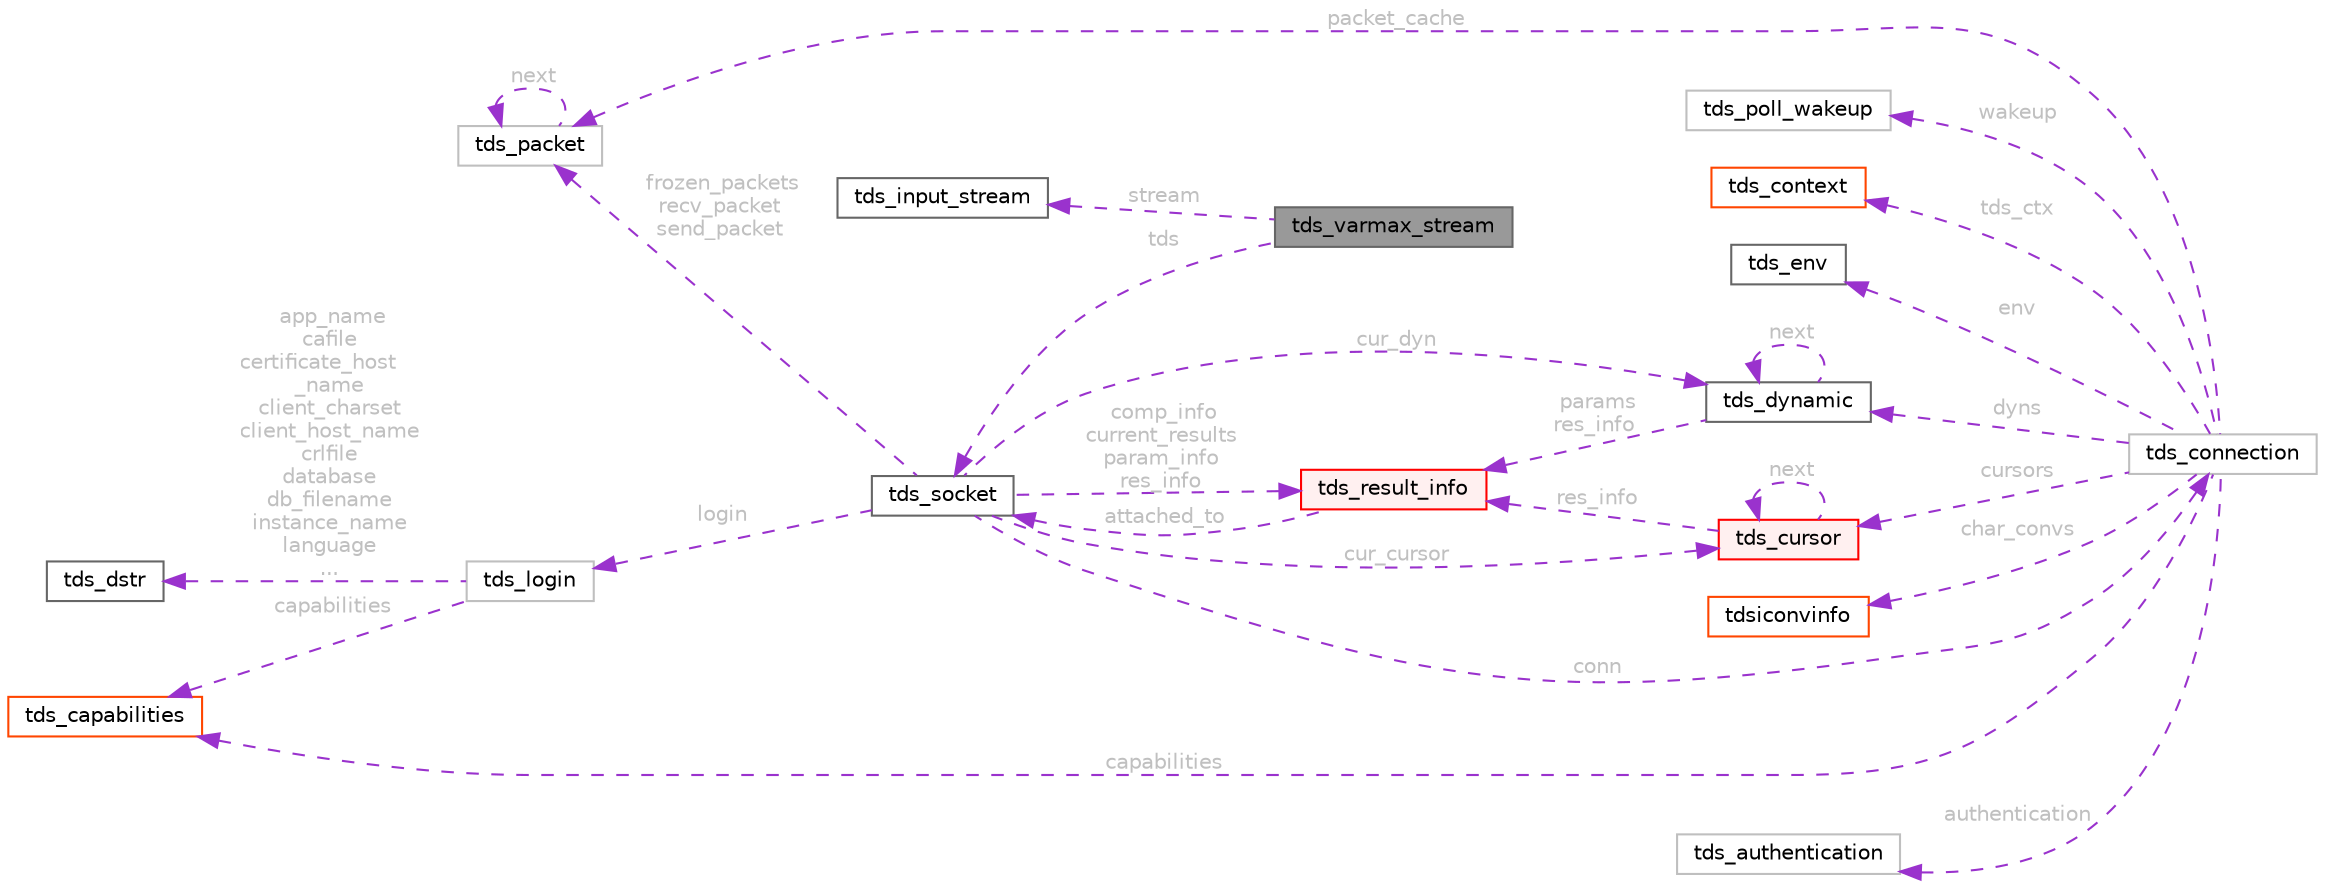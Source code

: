 digraph "tds_varmax_stream"
{
 // LATEX_PDF_SIZE
  bgcolor="transparent";
  edge [fontname=Helvetica,fontsize=10,labelfontname=Helvetica,labelfontsize=10];
  node [fontname=Helvetica,fontsize=10,shape=box,height=0.2,width=0.4];
  rankdir="LR";
  Node1 [id="Node000001",label="tds_varmax_stream",height=0.2,width=0.4,color="gray40", fillcolor="grey60", style="filled", fontcolor="black",tooltip=" "];
  Node2 -> Node1 [id="edge1_Node000001_Node000002",dir="back",color="darkorchid3",style="dashed",tooltip=" ",label=" stream",fontcolor="grey" ];
  Node2 [id="Node000002",label="tds_input_stream",height=0.2,width=0.4,color="gray40", fillcolor="white", style="filled",URL="$a01162.html",tooltip="define a stream of data used for input"];
  Node3 -> Node1 [id="edge2_Node000001_Node000003",dir="back",color="darkorchid3",style="dashed",tooltip=" ",label=" tds",fontcolor="grey" ];
  Node3 [id="Node000003",label="tds_socket",height=0.2,width=0.4,color="gray40", fillcolor="white", style="filled",URL="$a01310.html",tooltip="Information for a server connection."];
  Node4 -> Node3 [id="edge3_Node000003_Node000004",dir="back",color="darkorchid3",style="dashed",tooltip=" ",label=" conn",fontcolor="grey" ];
  Node4 [id="Node000004",label="tds_connection",height=0.2,width=0.4,color="grey75", fillcolor="white", style="filled",URL="$a01306.html",tooltip=" "];
  Node5 -> Node4 [id="edge4_Node000004_Node000005",dir="back",color="darkorchid3",style="dashed",tooltip=" ",label=" wakeup",fontcolor="grey" ];
  Node5 [id="Node000005",label="tds_poll_wakeup",height=0.2,width=0.4,color="grey75", fillcolor="white", style="filled",URL="$a01302.html",tooltip=" "];
  Node6 -> Node4 [id="edge5_Node000004_Node000006",dir="back",color="darkorchid3",style="dashed",tooltip=" ",label=" tds_ctx",fontcolor="grey" ];
  Node6 [id="Node000006",label="tds_context",height=0.2,width=0.4,color="orangered", fillcolor="white", style="filled",URL="$a01290.html",tooltip=" "];
  Node8 -> Node4 [id="edge6_Node000004_Node000008",dir="back",color="darkorchid3",style="dashed",tooltip=" ",label=" env",fontcolor="grey" ];
  Node8 [id="Node000008",label="tds_env",height=0.2,width=0.4,color="gray40", fillcolor="white", style="filled",URL="$a01278.html",tooltip="Current environment as reported by the server."];
  Node9 -> Node4 [id="edge7_Node000004_Node000009",dir="back",color="darkorchid3",style="dashed",tooltip=" ",label=" cursors",fontcolor="grey" ];
  Node9 [id="Node000009",label="tds_cursor",height=0.2,width=0.4,color="red", fillcolor="#FFF0F0", style="filled",URL="$a01274.html",tooltip="Holds information about a cursor."];
  Node9 -> Node9 [id="edge8_Node000009_Node000009",dir="back",color="darkorchid3",style="dashed",tooltip=" ",label=" next",fontcolor="grey" ];
  Node11 -> Node9 [id="edge9_Node000009_Node000011",dir="back",color="darkorchid3",style="dashed",tooltip=" ",label=" res_info",fontcolor="grey" ];
  Node11 [id="Node000011",label="tds_result_info",height=0.2,width=0.4,color="red", fillcolor="#FFF0F0", style="filled",URL="$a01258.html",tooltip="Hold information for any results."];
  Node3 -> Node11 [id="edge10_Node000011_Node000003",dir="back",color="darkorchid3",style="dashed",tooltip=" ",label=" attached_to",fontcolor="grey" ];
  Node20 -> Node4 [id="edge11_Node000004_Node000020",dir="back",color="darkorchid3",style="dashed",tooltip=" ",label=" dyns",fontcolor="grey" ];
  Node20 [id="Node000020",label="tds_dynamic",height=0.2,width=0.4,color="gray40", fillcolor="white", style="filled",URL="$a01282.html",tooltip="Holds information for a dynamic (also called prepared) query."];
  Node20 -> Node20 [id="edge12_Node000020_Node000020",dir="back",color="darkorchid3",style="dashed",tooltip=" ",label=" next",fontcolor="grey" ];
  Node11 -> Node20 [id="edge13_Node000020_Node000011",dir="back",color="darkorchid3",style="dashed",tooltip=" ",label=" params\nres_info",fontcolor="grey" ];
  Node14 -> Node4 [id="edge14_Node000004_Node000014",dir="back",color="darkorchid3",style="dashed",tooltip=" ",label=" char_convs",fontcolor="grey" ];
  Node14 [id="Node000014",label="tdsiconvinfo",height=0.2,width=0.4,color="orangered", fillcolor="white", style="filled",URL="$a01050.html",tooltip=" "];
  Node21 -> Node4 [id="edge15_Node000004_Node000021",dir="back",color="darkorchid3",style="dashed",tooltip=" ",label=" capabilities",fontcolor="grey" ];
  Node21 [id="Node000021",label="tds_capabilities",height=0.2,width=0.4,color="orangered", fillcolor="white", style="filled",URL="$a01214.html",tooltip=" "];
  Node23 -> Node4 [id="edge16_Node000004_Node000023",dir="back",color="darkorchid3",style="dashed",tooltip=" ",label=" packet_cache",fontcolor="grey" ];
  Node23 [id="Node000023",label="tds_packet",height=0.2,width=0.4,color="grey75", fillcolor="white", style="filled",URL="$a01298.html",tooltip=" "];
  Node23 -> Node23 [id="edge17_Node000023_Node000023",dir="back",color="darkorchid3",style="dashed",tooltip=" ",label=" next",fontcolor="grey" ];
  Node24 -> Node4 [id="edge18_Node000004_Node000024",dir="back",color="darkorchid3",style="dashed",tooltip=" ",label=" authentication",fontcolor="grey" ];
  Node24 [id="Node000024",label="tds_authentication",height=0.2,width=0.4,color="grey75", fillcolor="white", style="filled",URL="$a01294.html",tooltip=" "];
  Node23 -> Node3 [id="edge19_Node000003_Node000023",dir="back",color="darkorchid3",style="dashed",tooltip=" ",label=" frozen_packets\nrecv_packet\nsend_packet",fontcolor="grey" ];
  Node11 -> Node3 [id="edge20_Node000003_Node000011",dir="back",color="darkorchid3",style="dashed",tooltip=" ",label=" comp_info\ncurrent_results\nparam_info\nres_info",fontcolor="grey" ];
  Node9 -> Node3 [id="edge21_Node000003_Node000009",dir="back",color="darkorchid3",style="dashed",tooltip=" ",label=" cur_cursor",fontcolor="grey" ];
  Node20 -> Node3 [id="edge22_Node000003_Node000020",dir="back",color="darkorchid3",style="dashed",tooltip=" ",label=" cur_dyn",fontcolor="grey" ];
  Node25 -> Node3 [id="edge23_Node000003_Node000025",dir="back",color="darkorchid3",style="dashed",tooltip=" ",label=" login",fontcolor="grey" ];
  Node25 [id="Node000025",label="tds_login",height=0.2,width=0.4,color="grey75", fillcolor="white", style="filled",URL="$a01218.html",tooltip=" "];
  Node18 -> Node25 [id="edge24_Node000025_Node000018",dir="back",color="darkorchid3",style="dashed",tooltip=" ",label=" app_name\ncafile\ncertificate_host\l_name\nclient_charset\nclient_host_name\ncrlfile\ndatabase\ndb_filename\ninstance_name\nlanguage\n...",fontcolor="grey" ];
  Node18 [id="Node000018",label="tds_dstr",height=0.2,width=0.4,color="gray40", fillcolor="white", style="filled",URL="$a01374.html",tooltip="Structure to hold a string."];
  Node21 -> Node25 [id="edge25_Node000025_Node000021",dir="back",color="darkorchid3",style="dashed",tooltip=" ",label=" capabilities",fontcolor="grey" ];
}
